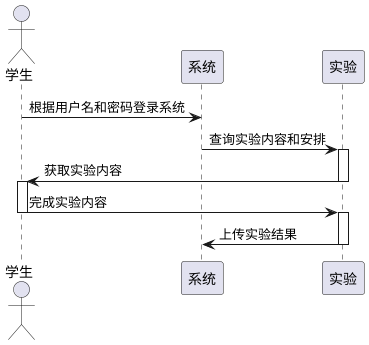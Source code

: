 @startuml

actor 学生 as A
participant "系统" as B
participant "实验" as C


A -> B: 根据用户名和密码登录系统

B->C :查询实验内容和安排
activate C

C->A :获取实验内容
deactivate C
activate A

A->C :完成实验内容
deactivate A
activate C

C->B:上传实验结果
deactivate C
@enduml